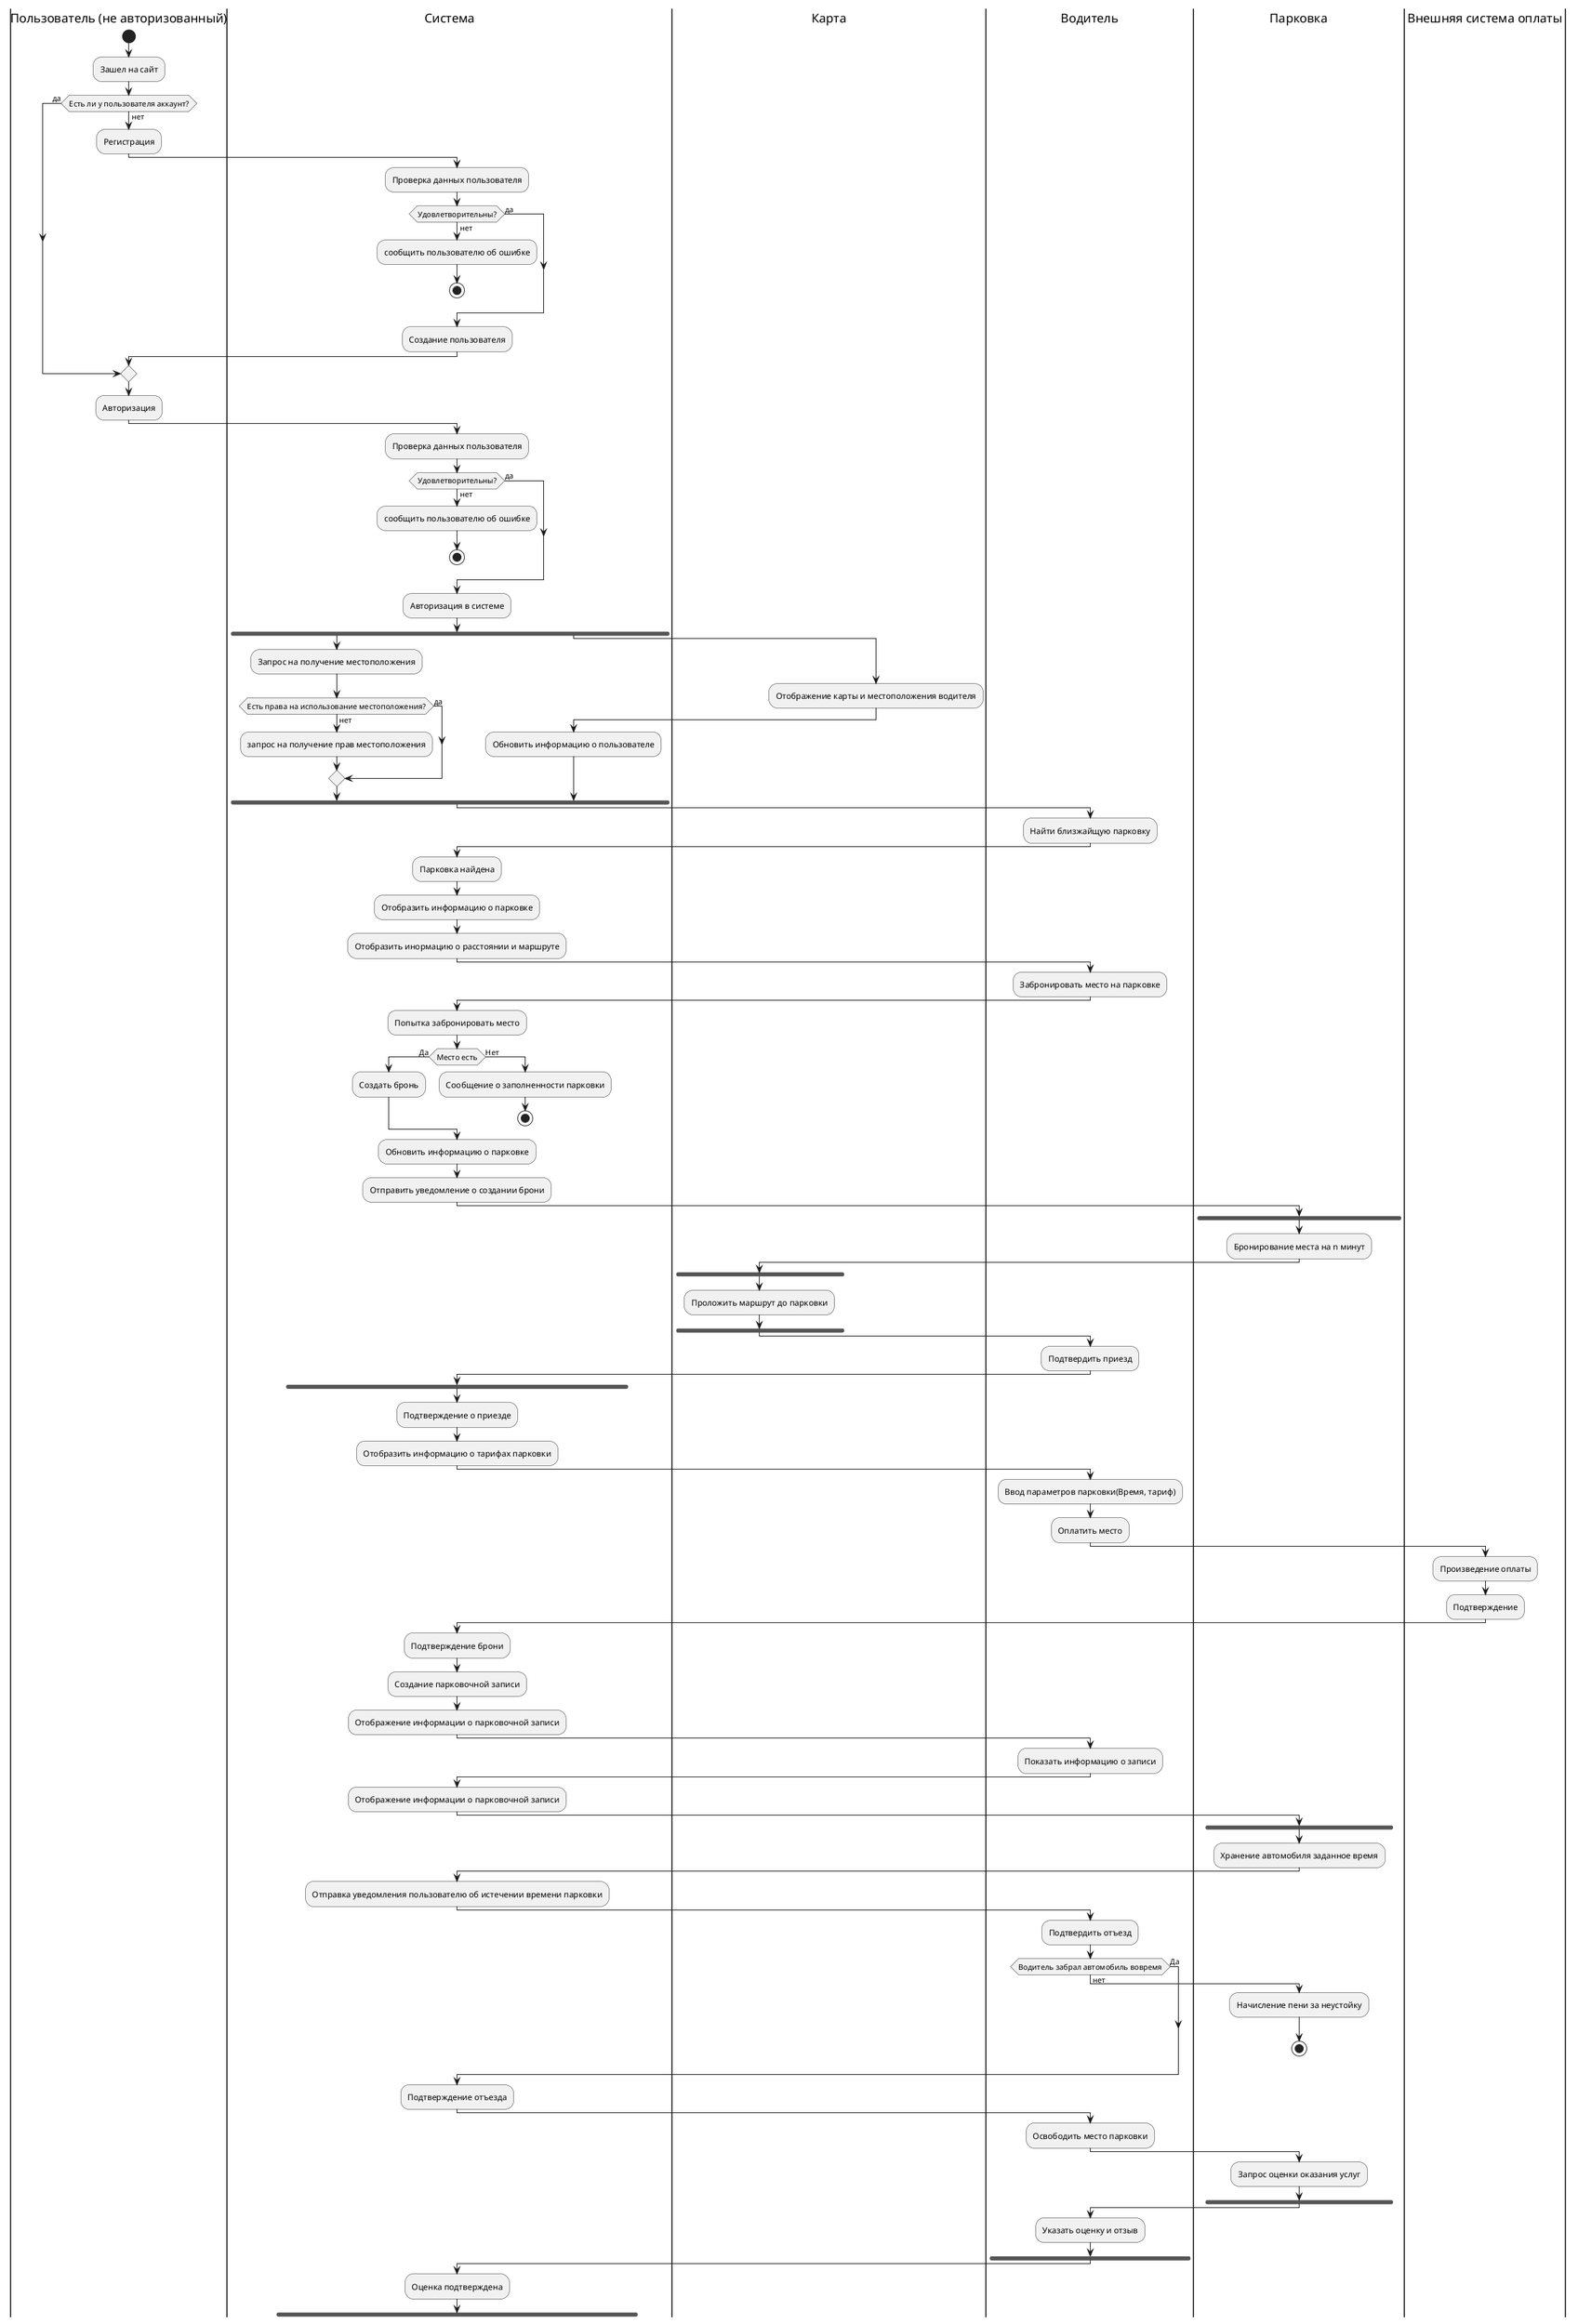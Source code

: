 @startuml Основной процесс взаимодействия (new)

|Пользователь (не авторизованный)|
start 
:Зашел на сайт;

if (Есть ли у пользователя аккаунт?) then (нет)
    :Регистрация;

    |Система|
    :Проверка данных пользователя;
    if (Удовлетворительны?) then (нет)
        :сообщить пользователю об ошибке;
        stop
    else (да)  
    endif
    :Создание пользователя;
else (да)  
endif

|Пользователь (не авторизованный)|
:Авторизация;

|Система|
:Проверка данных пользователя;
    if (Удовлетворительны?) then (нет)
        :сообщить пользователю об ошибке;
        stop
    else (да)  
    endif
:Авторизация в системе;


'------------------------------ Отображение карты
|Система|
fork
:Запрос на получение местоположения;
    if (Есть права на использование местоположения?) then (нет)
        :запрос на получение прав местоположения;
    else(да)
    endif

|Карта|
fork again
:Отображение карты и местоположения водителя;
|Система|
:Обновить информацию о пользователе;
end fork


'------------------------------ Поиск Парковок
|Водитель|
:Найти близжайщую парковку;
|Система|
:Парковка найдена;
:Отобразить информацию о парковке;
:Отобразить инормацию о расстоянии и маршруте;
'----------------------- Бронь
|Водитель|
:Забронировать место на парковке;
|Система|
:Попытка забронировать место;
    if (Место есть) then (Да)
    :Создать бронь;
    else(Нет)
    :Сообщение о заполненности парковки;
    stop
    endif
:Обновить информацию о парковке;
:Отправить уведомление о создании брони;

|Парковка|
fork
:Бронирование места на n минут;

|Карта|
fork
:Проложить маршрут до парковки;
end fork

|Водитель|
:Подтвердить приезд;

|Система|
fork
:Подтверждение о приезде;
:Отобразить информацию о тарифах парковки;

|Водитель|
:Ввод параметров парковки(Время, тариф);

|Водитель|
:Оплатить место;

|Внешняя система оплаты|
:Произведение оплаты;
:Подтверждение;

|Система|
:Подтверждение брони;
'------------------ Парковочная запись

:Создание парковочной записи;
:Отображение информации о парковочной записи;
|Водитель|
:Показать информацию о записи;

|Система|
:Отображение информации о парковочной записи;

|Парковка|
fork
:Хранение автомобиля заданное время;

|Система|
:Отправка уведомления пользователю об истечении времени парковки;

|Водитель|
:Подтвердить отъезд;

if(Водитель забрал автомобиль вовремя) then(Да)
    
    else(нет)
    |Парковка|
    :Начисление пени за неустойку;
    stop
    endif

|Система|
:Подтверждение отъезда;

|Водитель|
:Освободить место парковки;

|Парковка|
:Запрос оценки оказания услуг;
end fork

|Водитель|
:Указать оценку и отзыв;
end fork

|Система|
:Оценка подтверждена;
end fork



@enduml